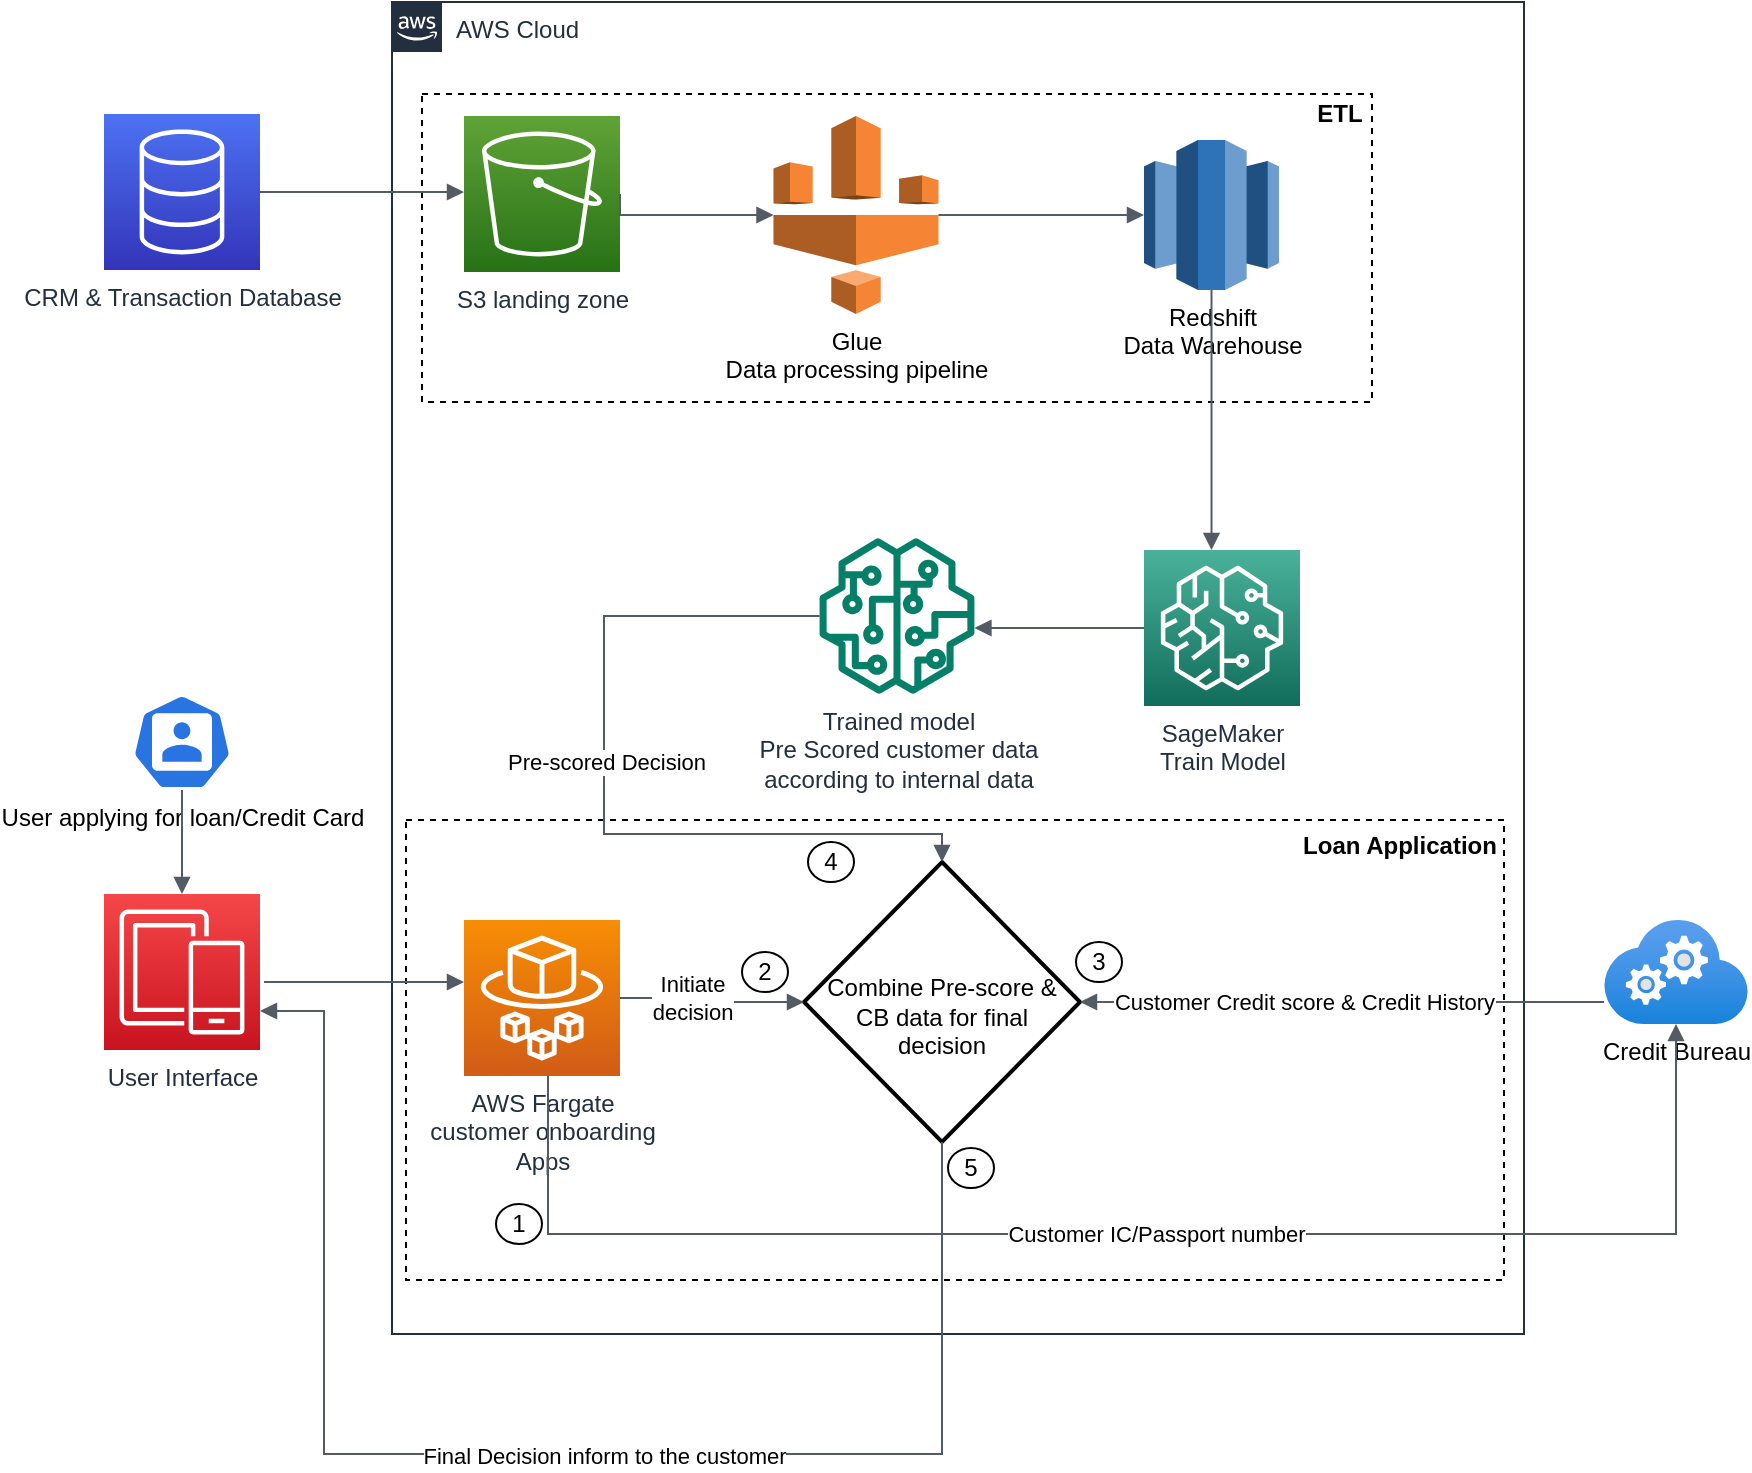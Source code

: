 <mxfile version="21.5.0" type="device">
  <diagram name="Page-1" id="fdolWcRZI4liJrtIMirs">
    <mxGraphModel dx="2074" dy="794" grid="0" gridSize="10" guides="1" tooltips="1" connect="1" arrows="1" fold="1" page="0" pageScale="1" pageWidth="827" pageHeight="1169" math="0" shadow="0">
      <root>
        <mxCell id="0" />
        <mxCell id="1" parent="0" />
        <mxCell id="1CGNLANKShd2C8gF9nvR-2" value="CRM &amp;amp; Transaction Database" style="sketch=0;points=[[0,0,0],[0.25,0,0],[0.5,0,0],[0.75,0,0],[1,0,0],[0,1,0],[0.25,1,0],[0.5,1,0],[0.75,1,0],[1,1,0],[0,0.25,0],[0,0.5,0],[0,0.75,0],[1,0.25,0],[1,0.5,0],[1,0.75,0]];outlineConnect=0;fontColor=#232F3E;gradientColor=#4D72F3;gradientDirection=north;fillColor=#3334B9;strokeColor=#ffffff;dashed=0;verticalLabelPosition=bottom;verticalAlign=top;align=center;html=1;fontSize=12;fontStyle=0;aspect=fixed;shape=mxgraph.aws4.resourceIcon;resIcon=mxgraph.aws4.database;" vertex="1" parent="1">
          <mxGeometry x="60" y="90" width="78" height="78" as="geometry" />
        </mxCell>
        <mxCell id="1CGNLANKShd2C8gF9nvR-8" value="AWS Cloud" style="points=[[0,0],[0.25,0],[0.5,0],[0.75,0],[1,0],[1,0.25],[1,0.5],[1,0.75],[1,1],[0.75,1],[0.5,1],[0.25,1],[0,1],[0,0.75],[0,0.5],[0,0.25]];outlineConnect=0;gradientColor=none;html=1;whiteSpace=wrap;fontSize=12;fontStyle=0;container=1;pointerEvents=0;collapsible=0;recursiveResize=0;shape=mxgraph.aws4.group;grIcon=mxgraph.aws4.group_aws_cloud_alt;strokeColor=#232F3E;fillColor=none;verticalAlign=top;align=left;spacingLeft=30;fontColor=#232F3E;dashed=0;" vertex="1" parent="1">
          <mxGeometry x="204" y="34" width="566" height="666" as="geometry" />
        </mxCell>
        <mxCell id="1CGNLANKShd2C8gF9nvR-41" value="" style="rounded=0;whiteSpace=wrap;html=1;fillColor=none;dashed=1;" vertex="1" parent="1CGNLANKShd2C8gF9nvR-8">
          <mxGeometry x="7" y="409" width="549" height="230" as="geometry" />
        </mxCell>
        <mxCell id="1CGNLANKShd2C8gF9nvR-10" value="" style="rounded=0;whiteSpace=wrap;html=1;fillColor=none;dashed=1;" vertex="1" parent="1CGNLANKShd2C8gF9nvR-8">
          <mxGeometry x="15" y="46" width="475" height="154" as="geometry" />
        </mxCell>
        <mxCell id="1CGNLANKShd2C8gF9nvR-3" value="S3 landing zone" style="sketch=0;points=[[0,0,0],[0.25,0,0],[0.5,0,0],[0.75,0,0],[1,0,0],[0,1,0],[0.25,1,0],[0.5,1,0],[0.75,1,0],[1,1,0],[0,0.25,0],[0,0.5,0],[0,0.75,0],[1,0.25,0],[1,0.5,0],[1,0.75,0]];outlineConnect=0;fontColor=#232F3E;gradientColor=#60A337;gradientDirection=north;fillColor=#277116;strokeColor=#ffffff;dashed=0;verticalLabelPosition=bottom;verticalAlign=top;align=center;html=1;fontSize=12;fontStyle=0;aspect=fixed;shape=mxgraph.aws4.resourceIcon;resIcon=mxgraph.aws4.s3;" vertex="1" parent="1CGNLANKShd2C8gF9nvR-8">
          <mxGeometry x="36" y="57" width="78" height="78" as="geometry" />
        </mxCell>
        <mxCell id="1CGNLANKShd2C8gF9nvR-6" value="Glue&lt;br&gt;Data processing pipeline" style="outlineConnect=0;dashed=0;verticalLabelPosition=bottom;verticalAlign=top;align=center;html=1;shape=mxgraph.aws3.glue;fillColor=#F58534;gradientColor=none;" vertex="1" parent="1CGNLANKShd2C8gF9nvR-8">
          <mxGeometry x="190.75" y="57" width="82.5" height="99" as="geometry" />
        </mxCell>
        <mxCell id="1CGNLANKShd2C8gF9nvR-4" value="Redshift&lt;br&gt;Data Warehouse" style="outlineConnect=0;dashed=0;verticalLabelPosition=bottom;verticalAlign=top;align=center;html=1;shape=mxgraph.aws3.redshift;fillColor=#2E73B8;gradientColor=none;" vertex="1" parent="1CGNLANKShd2C8gF9nvR-8">
          <mxGeometry x="376" y="69" width="67.5" height="75" as="geometry" />
        </mxCell>
        <mxCell id="1CGNLANKShd2C8gF9nvR-7" value="SageMaker&lt;br&gt;Train Model" style="sketch=0;points=[[0,0,0],[0.25,0,0],[0.5,0,0],[0.75,0,0],[1,0,0],[0,1,0],[0.25,1,0],[0.5,1,0],[0.75,1,0],[1,1,0],[0,0.25,0],[0,0.5,0],[0,0.75,0],[1,0.25,0],[1,0.5,0],[1,0.75,0]];outlineConnect=0;fontColor=#232F3E;gradientColor=#4AB29A;gradientDirection=north;fillColor=#116D5B;strokeColor=#ffffff;dashed=0;verticalLabelPosition=bottom;verticalAlign=top;align=center;html=1;fontSize=12;fontStyle=0;aspect=fixed;shape=mxgraph.aws4.resourceIcon;resIcon=mxgraph.aws4.sagemaker;" vertex="1" parent="1CGNLANKShd2C8gF9nvR-8">
          <mxGeometry x="376" y="274" width="78" height="78" as="geometry" />
        </mxCell>
        <mxCell id="1CGNLANKShd2C8gF9nvR-5" value="Trained model&lt;br&gt;Pre Scored customer data&lt;br&gt;according to internal data" style="sketch=0;outlineConnect=0;fontColor=#232F3E;gradientColor=none;fillColor=#067F68;strokeColor=none;dashed=0;verticalLabelPosition=bottom;verticalAlign=top;align=center;html=1;fontSize=12;fontStyle=0;aspect=fixed;pointerEvents=1;shape=mxgraph.aws4.sagemaker_model;" vertex="1" parent="1CGNLANKShd2C8gF9nvR-8">
          <mxGeometry x="213.5" y="268" width="78" height="78" as="geometry" />
        </mxCell>
        <mxCell id="1CGNLANKShd2C8gF9nvR-11" value="AWS Fargate&lt;br&gt;customer onboarding &lt;br&gt;Apps" style="sketch=0;points=[[0,0,0],[0.25,0,0],[0.5,0,0],[0.75,0,0],[1,0,0],[0,1,0],[0.25,1,0],[0.5,1,0],[0.75,1,0],[1,1,0],[0,0.25,0],[0,0.5,0],[0,0.75,0],[1,0.25,0],[1,0.5,0],[1,0.75,0]];outlineConnect=0;fontColor=#232F3E;gradientColor=#F78E04;gradientDirection=north;fillColor=#D05C17;strokeColor=#ffffff;dashed=0;verticalLabelPosition=bottom;verticalAlign=top;align=center;html=1;fontSize=12;fontStyle=0;aspect=fixed;shape=mxgraph.aws4.resourceIcon;resIcon=mxgraph.aws4.fargate;" vertex="1" parent="1CGNLANKShd2C8gF9nvR-8">
          <mxGeometry x="36" y="459" width="78" height="78" as="geometry" />
        </mxCell>
        <mxCell id="1CGNLANKShd2C8gF9nvR-14" value="&lt;br&gt;Combine Pre-score &amp;amp; &lt;br&gt;CB data for final &lt;br&gt;decision" style="strokeWidth=2;html=1;shape=mxgraph.flowchart.decision;whiteSpace=wrap;" vertex="1" parent="1CGNLANKShd2C8gF9nvR-8">
          <mxGeometry x="206" y="430" width="138" height="140" as="geometry" />
        </mxCell>
        <mxCell id="1CGNLANKShd2C8gF9nvR-16" value="" style="edgeStyle=orthogonalEdgeStyle;html=1;endArrow=block;elbow=vertical;startArrow=none;endFill=1;strokeColor=#545B64;rounded=0;exitX=1;exitY=0.5;exitDx=0;exitDy=0;exitPerimeter=0;entryX=0;entryY=0.5;entryDx=0;entryDy=0;entryPerimeter=0;" edge="1" parent="1CGNLANKShd2C8gF9nvR-8" source="1CGNLANKShd2C8gF9nvR-3" target="1CGNLANKShd2C8gF9nvR-6">
          <mxGeometry width="100" relative="1" as="geometry">
            <mxPoint x="93.25" y="226" as="sourcePoint" />
            <mxPoint x="195.25" y="226" as="targetPoint" />
            <Array as="points">
              <mxPoint x="114" y="107" />
            </Array>
          </mxGeometry>
        </mxCell>
        <mxCell id="1CGNLANKShd2C8gF9nvR-17" value="" style="edgeStyle=orthogonalEdgeStyle;html=1;endArrow=block;elbow=vertical;startArrow=none;endFill=1;strokeColor=#545B64;rounded=0;" edge="1" parent="1CGNLANKShd2C8gF9nvR-8" source="1CGNLANKShd2C8gF9nvR-6" target="1CGNLANKShd2C8gF9nvR-4">
          <mxGeometry width="100" relative="1" as="geometry">
            <mxPoint x="286" y="95.75" as="sourcePoint" />
            <mxPoint x="363" y="95.75" as="targetPoint" />
            <Array as="points" />
          </mxGeometry>
        </mxCell>
        <mxCell id="1CGNLANKShd2C8gF9nvR-19" value="ETL" style="text;html=1;strokeColor=none;fillColor=none;align=center;verticalAlign=middle;whiteSpace=wrap;rounded=0;fontStyle=1" vertex="1" parent="1CGNLANKShd2C8gF9nvR-8">
          <mxGeometry x="443.5" y="41" width="60" height="30" as="geometry" />
        </mxCell>
        <mxCell id="1CGNLANKShd2C8gF9nvR-20" value="" style="edgeStyle=orthogonalEdgeStyle;html=1;endArrow=block;elbow=vertical;startArrow=none;endFill=1;strokeColor=#545B64;rounded=0;" edge="1" parent="1CGNLANKShd2C8gF9nvR-8" source="1CGNLANKShd2C8gF9nvR-4" target="1CGNLANKShd2C8gF9nvR-7">
          <mxGeometry width="100" relative="1" as="geometry">
            <mxPoint x="340.5" y="246" as="sourcePoint" />
            <mxPoint x="443.5" y="246" as="targetPoint" />
            <Array as="points">
              <mxPoint x="410" y="246" />
              <mxPoint x="410" y="246" />
            </Array>
          </mxGeometry>
        </mxCell>
        <mxCell id="1CGNLANKShd2C8gF9nvR-21" value="" style="edgeStyle=orthogonalEdgeStyle;html=1;endArrow=block;elbow=vertical;startArrow=none;endFill=1;strokeColor=#545B64;rounded=0;exitX=0;exitY=0.5;exitDx=0;exitDy=0;exitPerimeter=0;" edge="1" parent="1CGNLANKShd2C8gF9nvR-8" source="1CGNLANKShd2C8gF9nvR-7" target="1CGNLANKShd2C8gF9nvR-5">
          <mxGeometry width="100" relative="1" as="geometry">
            <mxPoint x="296" y="246" as="sourcePoint" />
            <mxPoint x="399" y="246" as="targetPoint" />
            <Array as="points">
              <mxPoint x="326" y="313" />
              <mxPoint x="326" y="313" />
            </Array>
          </mxGeometry>
        </mxCell>
        <mxCell id="1CGNLANKShd2C8gF9nvR-27" value="" style="edgeStyle=orthogonalEdgeStyle;html=1;endArrow=block;elbow=vertical;startArrow=none;endFill=1;strokeColor=#545B64;rounded=0;entryX=0;entryY=0.5;entryDx=0;entryDy=0;entryPerimeter=0;" edge="1" parent="1CGNLANKShd2C8gF9nvR-8" source="1CGNLANKShd2C8gF9nvR-11" target="1CGNLANKShd2C8gF9nvR-14">
          <mxGeometry width="100" relative="1" as="geometry">
            <mxPoint x="160" y="426" as="sourcePoint" />
            <mxPoint x="260" y="426" as="targetPoint" />
            <Array as="points" />
          </mxGeometry>
        </mxCell>
        <mxCell id="1CGNLANKShd2C8gF9nvR-32" value="Initiate &lt;br&gt;decision" style="edgeLabel;html=1;align=center;verticalAlign=middle;resizable=0;points=[];" vertex="1" connectable="0" parent="1CGNLANKShd2C8gF9nvR-27">
          <mxGeometry x="-0.235" y="-1" relative="1" as="geometry">
            <mxPoint y="-1" as="offset" />
          </mxGeometry>
        </mxCell>
        <mxCell id="1CGNLANKShd2C8gF9nvR-33" value="" style="edgeStyle=orthogonalEdgeStyle;html=1;endArrow=block;elbow=vertical;startArrow=none;endFill=1;strokeColor=#545B64;rounded=0;entryX=0.5;entryY=0;entryDx=0;entryDy=0;entryPerimeter=0;" edge="1" parent="1CGNLANKShd2C8gF9nvR-8" source="1CGNLANKShd2C8gF9nvR-5" target="1CGNLANKShd2C8gF9nvR-14">
          <mxGeometry width="100" relative="1" as="geometry">
            <mxPoint x="46" y="376" as="sourcePoint" />
            <mxPoint x="146" y="376" as="targetPoint" />
            <Array as="points">
              <mxPoint x="106" y="307" />
              <mxPoint x="106" y="416" />
              <mxPoint x="275" y="416" />
            </Array>
          </mxGeometry>
        </mxCell>
        <mxCell id="1CGNLANKShd2C8gF9nvR-34" value="Pre-scored Decision" style="edgeLabel;html=1;align=center;verticalAlign=middle;resizable=0;points=[];" vertex="1" connectable="0" parent="1CGNLANKShd2C8gF9nvR-33">
          <mxGeometry x="-0.096" y="1" relative="1" as="geometry">
            <mxPoint as="offset" />
          </mxGeometry>
        </mxCell>
        <mxCell id="1CGNLANKShd2C8gF9nvR-42" value="" style="edgeStyle=orthogonalEdgeStyle;html=1;endArrow=block;elbow=vertical;startArrow=none;endFill=1;strokeColor=#545B64;rounded=0;exitX=0;exitY=0.75;exitDx=0;exitDy=0;exitPerimeter=0;" edge="1" parent="1CGNLANKShd2C8gF9nvR-8" source="1CGNLANKShd2C8gF9nvR-11" target="1CGNLANKShd2C8gF9nvR-41">
          <mxGeometry width="100" relative="1" as="geometry">
            <mxPoint x="36" y="518" as="sourcePoint" />
            <mxPoint x="642" y="511" as="targetPoint" />
            <Array as="points">
              <mxPoint x="16" y="510" />
            </Array>
          </mxGeometry>
        </mxCell>
        <mxCell id="1CGNLANKShd2C8gF9nvR-44" value="Loan Application" style="text;html=1;strokeColor=none;fillColor=none;align=center;verticalAlign=middle;whiteSpace=wrap;rounded=0;fontStyle=1" vertex="1" parent="1CGNLANKShd2C8gF9nvR-8">
          <mxGeometry x="452" y="407" width="104" height="30" as="geometry" />
        </mxCell>
        <mxCell id="1CGNLANKShd2C8gF9nvR-46" value="1" style="ellipse;whiteSpace=wrap;html=1;" vertex="1" parent="1CGNLANKShd2C8gF9nvR-8">
          <mxGeometry x="52" y="601" width="23" height="20" as="geometry" />
        </mxCell>
        <mxCell id="1CGNLANKShd2C8gF9nvR-47" value="2" style="ellipse;whiteSpace=wrap;html=1;" vertex="1" parent="1CGNLANKShd2C8gF9nvR-8">
          <mxGeometry x="175" y="475" width="23" height="20" as="geometry" />
        </mxCell>
        <mxCell id="1CGNLANKShd2C8gF9nvR-48" value="3" style="ellipse;whiteSpace=wrap;html=1;" vertex="1" parent="1CGNLANKShd2C8gF9nvR-8">
          <mxGeometry x="342" y="470" width="23" height="20" as="geometry" />
        </mxCell>
        <mxCell id="1CGNLANKShd2C8gF9nvR-49" value="4" style="ellipse;whiteSpace=wrap;html=1;" vertex="1" parent="1CGNLANKShd2C8gF9nvR-8">
          <mxGeometry x="208" y="420" width="23" height="20" as="geometry" />
        </mxCell>
        <mxCell id="1CGNLANKShd2C8gF9nvR-50" value="5" style="ellipse;whiteSpace=wrap;html=1;" vertex="1" parent="1CGNLANKShd2C8gF9nvR-8">
          <mxGeometry x="278" y="573" width="23" height="20" as="geometry" />
        </mxCell>
        <mxCell id="1CGNLANKShd2C8gF9nvR-12" value="User Interface" style="sketch=0;points=[[0,0,0],[0.25,0,0],[0.5,0,0],[0.75,0,0],[1,0,0],[0,1,0],[0.25,1,0],[0.5,1,0],[0.75,1,0],[1,1,0],[0,0.25,0],[0,0.5,0],[0,0.75,0],[1,0.25,0],[1,0.5,0],[1,0.75,0]];outlineConnect=0;fontColor=#232F3E;gradientColor=#F54749;gradientDirection=north;fillColor=#C7131F;strokeColor=#ffffff;dashed=0;verticalLabelPosition=bottom;verticalAlign=top;align=center;html=1;fontSize=12;fontStyle=0;aspect=fixed;shape=mxgraph.aws4.resourceIcon;resIcon=mxgraph.aws4.mobile;" vertex="1" parent="1">
          <mxGeometry x="60" y="480" width="78" height="78" as="geometry" />
        </mxCell>
        <mxCell id="1CGNLANKShd2C8gF9nvR-13" value="Credit Bureau" style="image;aspect=fixed;html=1;points=[];align=center;fontSize=12;image=img/lib/azure2/compute/Cloud_Services_Classic.svg;" vertex="1" parent="1">
          <mxGeometry x="810" y="493" width="72" height="52" as="geometry" />
        </mxCell>
        <mxCell id="1CGNLANKShd2C8gF9nvR-15" value="" style="edgeStyle=orthogonalEdgeStyle;html=1;endArrow=block;elbow=vertical;startArrow=none;endFill=1;strokeColor=#545B64;rounded=0;" edge="1" parent="1" source="1CGNLANKShd2C8gF9nvR-2" target="1CGNLANKShd2C8gF9nvR-3">
          <mxGeometry width="100" relative="1" as="geometry">
            <mxPoint x="120" y="128.75" as="sourcePoint" />
            <mxPoint x="190" y="180" as="targetPoint" />
            <Array as="points">
              <mxPoint x="210" y="129" />
              <mxPoint x="210" y="129" />
            </Array>
          </mxGeometry>
        </mxCell>
        <mxCell id="1CGNLANKShd2C8gF9nvR-22" value="User applying for loan/Credit Card" style="sketch=0;html=1;dashed=0;whitespace=wrap;fillColor=#2875E2;strokeColor=#ffffff;points=[[0.005,0.63,0],[0.1,0.2,0],[0.9,0.2,0],[0.5,0,0],[0.995,0.63,0],[0.72,0.99,0],[0.5,1,0],[0.28,0.99,0]];verticalLabelPosition=bottom;align=center;verticalAlign=top;shape=mxgraph.kubernetes.icon;prIcon=user" vertex="1" parent="1">
          <mxGeometry x="74" y="380" width="50" height="48" as="geometry" />
        </mxCell>
        <mxCell id="1CGNLANKShd2C8gF9nvR-25" value="" style="edgeStyle=orthogonalEdgeStyle;html=1;endArrow=block;elbow=vertical;startArrow=none;endFill=1;strokeColor=#545B64;rounded=0;exitX=0.5;exitY=1;exitDx=0;exitDy=0;exitPerimeter=0;entryX=0.5;entryY=0;entryDx=0;entryDy=0;entryPerimeter=0;" edge="1" parent="1" source="1CGNLANKShd2C8gF9nvR-22" target="1CGNLANKShd2C8gF9nvR-12">
          <mxGeometry width="100" relative="1" as="geometry">
            <mxPoint x="133" y="357" as="sourcePoint" />
            <mxPoint x="30" y="357" as="targetPoint" />
            <Array as="points" />
          </mxGeometry>
        </mxCell>
        <mxCell id="1CGNLANKShd2C8gF9nvR-26" value="" style="edgeStyle=orthogonalEdgeStyle;html=1;endArrow=block;elbow=vertical;startArrow=none;endFill=1;strokeColor=#545B64;rounded=0;exitX=1.026;exitY=0.564;exitDx=0;exitDy=0;exitPerimeter=0;" edge="1" parent="1" source="1CGNLANKShd2C8gF9nvR-12" target="1CGNLANKShd2C8gF9nvR-11">
          <mxGeometry width="100" relative="1" as="geometry">
            <mxPoint x="109" y="438" as="sourcePoint" />
            <mxPoint x="109" y="490" as="targetPoint" />
            <Array as="points">
              <mxPoint x="212" y="524" />
              <mxPoint x="212" y="524" />
            </Array>
          </mxGeometry>
        </mxCell>
        <mxCell id="1CGNLANKShd2C8gF9nvR-28" value="" style="edgeStyle=orthogonalEdgeStyle;html=1;endArrow=block;elbow=vertical;startArrow=none;endFill=1;strokeColor=#545B64;rounded=0;entryX=1;entryY=0.5;entryDx=0;entryDy=0;entryPerimeter=0;" edge="1" parent="1" source="1CGNLANKShd2C8gF9nvR-13" target="1CGNLANKShd2C8gF9nvR-14">
          <mxGeometry width="100" relative="1" as="geometry">
            <mxPoint x="328" y="534" as="sourcePoint" />
            <mxPoint x="417" y="534" as="targetPoint" />
            <Array as="points">
              <mxPoint x="690" y="534" />
              <mxPoint x="690" y="534" />
            </Array>
          </mxGeometry>
        </mxCell>
        <mxCell id="1CGNLANKShd2C8gF9nvR-31" value="Customer Credit score &amp;amp; Credit History" style="edgeLabel;html=1;align=center;verticalAlign=middle;resizable=0;points=[];" vertex="1" connectable="0" parent="1CGNLANKShd2C8gF9nvR-28">
          <mxGeometry x="0.032" relative="1" as="geometry">
            <mxPoint x="-15" as="offset" />
          </mxGeometry>
        </mxCell>
        <mxCell id="1CGNLANKShd2C8gF9nvR-29" value="" style="edgeStyle=orthogonalEdgeStyle;html=1;endArrow=block;elbow=vertical;startArrow=none;endFill=1;strokeColor=#545B64;rounded=0;" edge="1" parent="1" source="1CGNLANKShd2C8gF9nvR-11" target="1CGNLANKShd2C8gF9nvR-13">
          <mxGeometry width="100" relative="1" as="geometry">
            <mxPoint x="325" y="660" as="sourcePoint" />
            <mxPoint x="414" y="660" as="targetPoint" />
            <Array as="points">
              <mxPoint x="282" y="650" />
              <mxPoint x="846" y="650" />
            </Array>
          </mxGeometry>
        </mxCell>
        <mxCell id="1CGNLANKShd2C8gF9nvR-45" value="Customer IC/Passport number" style="edgeLabel;html=1;align=center;verticalAlign=middle;resizable=0;points=[];" vertex="1" connectable="0" parent="1CGNLANKShd2C8gF9nvR-29">
          <mxGeometry x="0.024" relative="1" as="geometry">
            <mxPoint as="offset" />
          </mxGeometry>
        </mxCell>
        <mxCell id="1CGNLANKShd2C8gF9nvR-35" value="" style="edgeStyle=orthogonalEdgeStyle;html=1;endArrow=block;elbow=vertical;startArrow=none;endFill=1;strokeColor=#545B64;rounded=0;entryX=1;entryY=0.75;entryDx=0;entryDy=0;entryPerimeter=0;exitX=0.5;exitY=1;exitDx=0;exitDy=0;exitPerimeter=0;" edge="1" parent="1" source="1CGNLANKShd2C8gF9nvR-14" target="1CGNLANKShd2C8gF9nvR-12">
          <mxGeometry width="100" relative="1" as="geometry">
            <mxPoint x="448" y="650" as="sourcePoint" />
            <mxPoint x="509" y="773" as="targetPoint" />
            <Array as="points">
              <mxPoint x="479" y="760" />
              <mxPoint x="170" y="760" />
              <mxPoint x="170" y="539" />
            </Array>
          </mxGeometry>
        </mxCell>
        <mxCell id="1CGNLANKShd2C8gF9nvR-36" value="Final Decision inform to the customer" style="edgeLabel;html=1;align=center;verticalAlign=middle;resizable=0;points=[];" vertex="1" connectable="0" parent="1CGNLANKShd2C8gF9nvR-35">
          <mxGeometry x="-0.096" y="1" relative="1" as="geometry">
            <mxPoint as="offset" />
          </mxGeometry>
        </mxCell>
      </root>
    </mxGraphModel>
  </diagram>
</mxfile>
